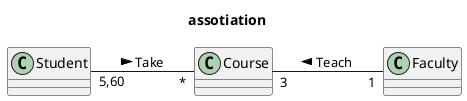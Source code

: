 @startuml
title assotiation
left to right direction
together {
    class Student
    class Course
    class Faculty
}

Student "5,60" -- "*" Course : Take >
Course "3" -- "1" Faculty : Teach <
@enduml

